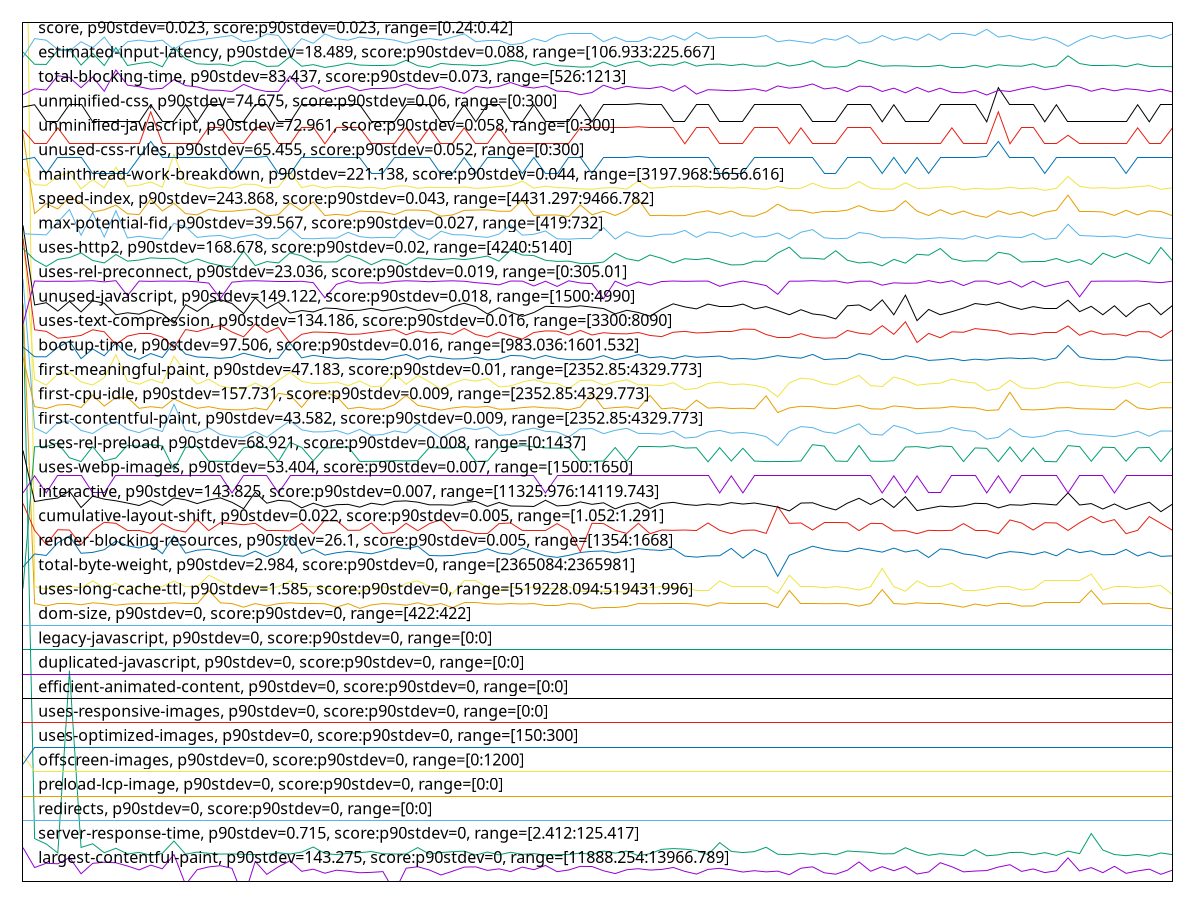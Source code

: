 reset

$largestContentfulPaintP90Stdev143275ScoreP90Stdev0Range1188825413966789 <<EOF
0 1.3889492453477033
1 0.5708121291990977
2 0.7478724345306631
3 0.7251172246489901
4 0.9823833222623488
5 0.3167650564193476
6 0.7430145247987703
7 0.7903589822186277
8 0.7679562421145967
9 0.635023360723947
10 0.4762227820931795
11 0.6704485647311191
12 0.5202068284974324
13 1.1056222890906557
14 -0.1284814377296204
15 0.4826399225363076
16 0.5973748092211135
17 0.6481961719051164
18 0.5388259947172269
19 -0.680600452464228
20 0.8218970618984169
21 0.2940138292470298
22 0.6037939410189264
23 0.8493588385566166
24 0.4167808450171382
25 0.5060433183649842
26 0.3389437691223378
27 0.46424976210423985
28 0.41832414489097225
29 0.35806077401111125
30 0.37426542268637064
31 0.405255879830289
32 -0.4238476265185813
33 0.5452481135470482
34 0.6052526083190326
35 0.4720160453403057
36 0.2663091073183743
37 0.42126139303795007
38 0.5906719093819817
39 0.5982330830864413
40 0.45459169192605664
41 0.5183897173556566
42 0.406649828103431
43 0.590237794062638
44 0.483242307325769
45 0.6564154883299587
46 0.40274179455194137
47 0.47268812754341916
48 0.6203152150876488
49 0.6137009305315964
50 0.43943250445565774
51 0.3253378382991574
52 0.4811717963014921
53 0.5240899701154564
54 0.46846745130782885
55 0.4934977839067347
56 0.5742750949805089
57 0.4152873290102015
58 0.30339808815727487
59 0.4955369310948683
60 0.5410413767941797
61 0.4787916296251087
62 0.38710966034601135
63 0.4424404456936273
64 0.39492572744897636
65 0.4244505475514231
66 0.27873018210939016
67 0.544256418918442
68 0.6015287750750762
69 0.3570650966731641
70 0.2991166756040595
71 0.4613871897576125
72 0.802854732809994
73 0.41991722863170544
74 0.607552622969715
75 0.4411998317305308
76 0.6122323064581146
77 0.30813452525393714
78 0.38977309722505993
79 0.7689877638367211
80 0.6043007407839465
81 0.39450256458034616
82 0.42803199893604926
83 0.44811978922933626
84 0.5917462452296487
85 0.6887252179466579
86 0.4140248101456656
87 0.5148550628059105
88 0.3642309864744391
89 0.43807639192135994
90 0.9663091073183754
91 0.43239206999897206
92 0.5690677025029895
93 0.3623272514042668
94 0.6223135395049226
95 0.33411473403325154
96 0.4343794419655289
97 0.5060831454585077
98 0.2943872082487662
99 0.46620825942799904
EOF

$serverResponseTimeP90Stdev0715ScoreP90Stdev0Range2412125417 <<EOF
0 23.615742003146295
1 1.757535395909806
2 1.5367435762978499
3 1.1682066072364972
4 8.64062401678028
5 1.3952385946512846
6 1.5455532249606712
7 1.1773833245936025
8 1.3603670686942841
9 1.1267278447823807
10 1.1948190875721028
11 1.069648662821185
12 1.153156790770844
13 1.6595280545359201
14 1.1184687991609858
15 1.2043628736234924
16 1.1542579968536968
17 1.1234242265338228
18 1.1302149973780806
19 1.111678028316728
20 1.1065390665967487
21 1.1168169900367069
22 1.1742632406921865
23 1.125626638699528
24 1.205097011012061
25 1.4130414263240691
26 1.145998951232302
27 1.1014001048767699
28 1.151321447299423
29 1.1812375458835866
30 1.2274882013633979
31 1.1355374934452018
32 1.1248925013109596
33 1.1296643943366544
34 1.3893654955427372
35 1.1210382800209753
36 1.1861929732564236
37 1.221064499213424
38 1.243088620870477
39 1.0837808075511273
40 1.2078500262191922
41 1.0913057157839539
42 1.1977556371263764
43 1.1125957000524385
44 1.1419611955951756
45 1.0834137388568432
46 1.1006659674882013
47 1.1048872574724697
48 1.166187729417934
49 1.1047037231253278
50 1.2458416360776088
51 1.1619664394336655
52 1.2465757734661773
53 1.056067121132669
54 1.137556371263765
55 1.3181541688515994
56 1.3482538017829049
57 1.3256790770844258
58 1.2711693759832197
59 1.0990141583639224
60 1.592905086523335
61 1.2346460409019402
62 1.1849082328264289
63 1.2249187205034087
64 1.404048243314106
65 1.1171840587309911
66 1.0984635553224962
67 1.1531567907708444
68 1.1058049292081804
69 1.1584792868379652
70 1.0936916622968011
71 1.249512323020451
72 1.2197797587834294
73 1.1950026219192447
74 1.1318668065023596
75 1.1382905086523336
76 1.3838594651284741
77 1.1929837441006816
78 1.0722181436811746
79 1.1412270582066073
80 1.0958940744625065
81 1.0606554798112218
82 1.3056738332459359
83 1.0531305715783952
84 1.0927739905610907
85 1.1872941793392764
86 1.1939014158363923
87 1.0960776088096487
88 1.1823387519664392
89 1.0698321971683271
90 1.2441898269533298
91 1.1414105925537492
92 1.9651127425275299
93 1.288421604614578
94 1.1047037231253278
95 1.057535395909806
96 1.1092920818038805
97 1.0400996329313057
98 1.170041950707918
99 1.099931830099633
EOF

$redirectsP90Stdev0ScoreP90Stdev0Range00 <<EOF
0 2.5
1 2.5
2 2.5
3 2.5
4 2.5
5 2.5
6 2.5
7 2.5
8 2.5
9 2.5
10 2.5
11 2.5
12 2.5
13 2.5
14 2.5
15 2.5
16 2.5
17 2.5
18 2.5
19 2.5
20 2.5
21 2.5
22 2.5
23 2.5
24 2.5
25 2.5
26 2.5
27 2.5
28 2.5
29 2.5
30 2.5
31 2.5
32 2.5
33 2.5
34 2.5
35 2.5
36 2.5
37 2.5
38 2.5
39 2.5
40 2.5
41 2.5
42 2.5
43 2.5
44 2.5
45 2.5
46 2.5
47 2.5
48 2.5
49 2.5
50 2.5
51 2.5
52 2.5
53 2.5
54 2.5
55 2.5
56 2.5
57 2.5
58 2.5
59 2.5
60 2.5
61 2.5
62 2.5
63 2.5
64 2.5
65 2.5
66 2.5
67 2.5
68 2.5
69 2.5
70 2.5
71 2.5
72 2.5
73 2.5
74 2.5
75 2.5
76 2.5
77 2.5
78 2.5
79 2.5
80 2.5
81 2.5
82 2.5
83 2.5
84 2.5
85 2.5
86 2.5
87 2.5
88 2.5
89 2.5
90 2.5
91 2.5
92 2.5
93 2.5
94 2.5
95 2.5
96 2.5
97 2.5
98 2.5
99 2.5
EOF

$preloadLcpImageP90Stdev0ScoreP90Stdev0Range00 <<EOF
0 3.5
1 3.5
2 3.5
3 3.5
4 3.5
5 3.5
6 3.5
7 3.5
8 3.5
9 3.5
10 3.5
11 3.5
12 3.5
13 3.5
14 3.5
15 3.5
16 3.5
17 3.5
18 3.5
19 3.5
20 3.5
21 3.5
22 3.5
23 3.5
24 3.5
25 3.5
26 3.5
27 3.5
28 3.5
29 3.5
30 3.5
31 3.5
32 3.5
33 3.5
34 3.5
35 3.5
36 3.5
37 3.5
38 3.5
39 3.5
40 3.5
41 3.5
42 3.5
43 3.5
44 3.5
45 3.5
46 3.5
47 3.5
48 3.5
49 3.5
50 3.5
51 3.5
52 3.5
53 3.5
54 3.5
55 3.5
56 3.5
57 3.5
58 3.5
59 3.5
60 3.5
61 3.5
62 3.5
63 3.5
64 3.5
65 3.5
66 3.5
67 3.5
68 3.5
69 3.5
70 3.5
71 3.5
72 3.5
73 3.5
74 3.5
75 3.5
76 3.5
77 3.5
78 3.5
79 3.5
80 3.5
81 3.5
82 3.5
83 3.5
84 3.5
85 3.5
86 3.5
87 3.5
88 3.5
89 3.5
90 3.5
91 3.5
92 3.5
93 3.5
94 3.5
95 3.5
96 3.5
97 3.5
98 3.5
99 3.5
EOF

$offscreenImagesP90Stdev0ScoreP90Stdev0Range01200 <<EOF
0 5.1930000000000005
1 4.493
2 4.493
3 4.493
4 4.493
5 4.493
6 4.493
7 4.493
8 4.493
9 4.493
10 4.493
11 4.493
12 4.493
13 4.493
14 4.493
15 4.493
16 4.493
17 4.493
18 4.493
19 4.493
20 4.493
21 4.493
22 4.493
23 4.493
24 4.493
25 4.493
26 4.493
27 4.493
28 4.493
29 4.493
30 4.493
31 4.493
32 4.493
33 4.493
34 4.493
35 4.493
36 4.493
37 4.493
38 4.493
39 4.493
40 4.493
41 4.493
42 4.493
43 4.493
44 4.493
45 4.493
46 4.493
47 4.493
48 4.493
49 4.493
50 4.493
51 4.493
52 4.493
53 4.493
54 4.493
55 4.493
56 4.493
57 4.493
58 4.493
59 4.493
60 4.493
61 4.493
62 4.493
63 4.493
64 4.493
65 4.493
66 4.493
67 4.493
68 4.493
69 4.493
70 4.493
71 4.493
72 4.493
73 4.493
74 4.493
75 4.493
76 4.493
77 4.493
78 4.493
79 4.493
80 4.493
81 4.493
82 4.493
83 4.493
84 4.493
85 4.493
86 4.493
87 4.493
88 4.493
89 4.493
90 4.493
91 4.493
92 4.493
93 4.493
94 4.493
95 4.493
96 4.493
97 4.493
98 4.493
99 4.493
EOF

$usesOptimizedImagesP90Stdev0ScoreP90Stdev0Range150300 <<EOF
0 4.807
1 5.507000000000001
2 5.507000000000001
3 5.507000000000001
4 5.507000000000001
5 5.507000000000001
6 5.507000000000001
7 5.507000000000001
8 5.507000000000001
9 5.507000000000001
10 5.507000000000001
11 5.507000000000001
12 5.507000000000001
13 5.507000000000001
14 5.507000000000001
15 5.507000000000001
16 5.507000000000001
17 5.507000000000001
18 5.507000000000001
19 5.507000000000001
20 5.507000000000001
21 5.507000000000001
22 5.507000000000001
23 5.507000000000001
24 5.507000000000001
25 5.507000000000001
26 5.507000000000001
27 5.507000000000001
28 5.507000000000001
29 5.507000000000001
30 5.507000000000001
31 5.507000000000001
32 5.507000000000001
33 5.507000000000001
34 5.507000000000001
35 5.507000000000001
36 5.507000000000001
37 5.507000000000001
38 5.507000000000001
39 5.507000000000001
40 5.507000000000001
41 5.507000000000001
42 5.507000000000001
43 5.507000000000001
44 5.507000000000001
45 5.507000000000001
46 5.507000000000001
47 5.507000000000001
48 5.507000000000001
49 5.507000000000001
50 5.507000000000001
51 5.507000000000001
52 5.507000000000001
53 5.507000000000001
54 5.507000000000001
55 5.507000000000001
56 5.507000000000001
57 5.507000000000001
58 5.507000000000001
59 5.507000000000001
60 5.507000000000001
61 5.507000000000001
62 5.507000000000001
63 5.507000000000001
64 5.507000000000001
65 5.507000000000001
66 5.507000000000001
67 5.507000000000001
68 5.507000000000001
69 5.507000000000001
70 5.507000000000001
71 5.507000000000001
72 5.507000000000001
73 5.507000000000001
74 5.507000000000001
75 5.507000000000001
76 5.507000000000001
77 5.507000000000001
78 5.507000000000001
79 5.507000000000001
80 5.507000000000001
81 5.507000000000001
82 5.507000000000001
83 5.507000000000001
84 5.507000000000001
85 5.507000000000001
86 5.507000000000001
87 5.507000000000001
88 5.507000000000001
89 5.507000000000001
90 5.507000000000001
91 5.507000000000001
92 5.507000000000001
93 5.507000000000001
94 5.507000000000001
95 5.507000000000001
96 5.507000000000001
97 5.507000000000001
98 5.507000000000001
99 5.507000000000001
EOF

$usesResponsiveImagesP90Stdev0ScoreP90Stdev0Range00 <<EOF
0 6.5
1 6.5
2 6.5
3 6.5
4 6.5
5 6.5
6 6.5
7 6.5
8 6.5
9 6.5
10 6.5
11 6.5
12 6.5
13 6.5
14 6.5
15 6.5
16 6.5
17 6.5
18 6.5
19 6.5
20 6.5
21 6.5
22 6.5
23 6.5
24 6.5
25 6.5
26 6.5
27 6.5
28 6.5
29 6.5
30 6.5
31 6.5
32 6.5
33 6.5
34 6.5
35 6.5
36 6.5
37 6.5
38 6.5
39 6.5
40 6.5
41 6.5
42 6.5
43 6.5
44 6.5
45 6.5
46 6.5
47 6.5
48 6.5
49 6.5
50 6.5
51 6.5
52 6.5
53 6.5
54 6.5
55 6.5
56 6.5
57 6.5
58 6.5
59 6.5
60 6.5
61 6.5
62 6.5
63 6.5
64 6.5
65 6.5
66 6.5
67 6.5
68 6.5
69 6.5
70 6.5
71 6.5
72 6.5
73 6.5
74 6.5
75 6.5
76 6.5
77 6.5
78 6.5
79 6.5
80 6.5
81 6.5
82 6.5
83 6.5
84 6.5
85 6.5
86 6.5
87 6.5
88 6.5
89 6.5
90 6.5
91 6.5
92 6.5
93 6.5
94 6.5
95 6.5
96 6.5
97 6.5
98 6.5
99 6.5
EOF

$efficientAnimatedContentP90Stdev0ScoreP90Stdev0Range00 <<EOF
0 7.5
1 7.5
2 7.5
3 7.5
4 7.5
5 7.5
6 7.5
7 7.5
8 7.5
9 7.5
10 7.5
11 7.5
12 7.5
13 7.5
14 7.5
15 7.5
16 7.5
17 7.5
18 7.5
19 7.5
20 7.5
21 7.5
22 7.5
23 7.5
24 7.5
25 7.5
26 7.5
27 7.5
28 7.5
29 7.5
30 7.5
31 7.5
32 7.5
33 7.5
34 7.5
35 7.5
36 7.5
37 7.5
38 7.5
39 7.5
40 7.5
41 7.5
42 7.5
43 7.5
44 7.5
45 7.5
46 7.5
47 7.5
48 7.5
49 7.5
50 7.5
51 7.5
52 7.5
53 7.5
54 7.5
55 7.5
56 7.5
57 7.5
58 7.5
59 7.5
60 7.5
61 7.5
62 7.5
63 7.5
64 7.5
65 7.5
66 7.5
67 7.5
68 7.5
69 7.5
70 7.5
71 7.5
72 7.5
73 7.5
74 7.5
75 7.5
76 7.5
77 7.5
78 7.5
79 7.5
80 7.5
81 7.5
82 7.5
83 7.5
84 7.5
85 7.5
86 7.5
87 7.5
88 7.5
89 7.5
90 7.5
91 7.5
92 7.5
93 7.5
94 7.5
95 7.5
96 7.5
97 7.5
98 7.5
99 7.5
EOF

$duplicatedJavascriptP90Stdev0ScoreP90Stdev0Range00 <<EOF
0 8.5
1 8.5
2 8.5
3 8.5
4 8.5
5 8.5
6 8.5
7 8.5
8 8.5
9 8.5
10 8.5
11 8.5
12 8.5
13 8.5
14 8.5
15 8.5
16 8.5
17 8.5
18 8.5
19 8.5
20 8.5
21 8.5
22 8.5
23 8.5
24 8.5
25 8.5
26 8.5
27 8.5
28 8.5
29 8.5
30 8.5
31 8.5
32 8.5
33 8.5
34 8.5
35 8.5
36 8.5
37 8.5
38 8.5
39 8.5
40 8.5
41 8.5
42 8.5
43 8.5
44 8.5
45 8.5
46 8.5
47 8.5
48 8.5
49 8.5
50 8.5
51 8.5
52 8.5
53 8.5
54 8.5
55 8.5
56 8.5
57 8.5
58 8.5
59 8.5
60 8.5
61 8.5
62 8.5
63 8.5
64 8.5
65 8.5
66 8.5
67 8.5
68 8.5
69 8.5
70 8.5
71 8.5
72 8.5
73 8.5
74 8.5
75 8.5
76 8.5
77 8.5
78 8.5
79 8.5
80 8.5
81 8.5
82 8.5
83 8.5
84 8.5
85 8.5
86 8.5
87 8.5
88 8.5
89 8.5
90 8.5
91 8.5
92 8.5
93 8.5
94 8.5
95 8.5
96 8.5
97 8.5
98 8.5
99 8.5
EOF

$legacyJavascriptP90Stdev0ScoreP90Stdev0Range00 <<EOF
0 9.5
1 9.5
2 9.5
3 9.5
4 9.5
5 9.5
6 9.5
7 9.5
8 9.5
9 9.5
10 9.5
11 9.5
12 9.5
13 9.5
14 9.5
15 9.5
16 9.5
17 9.5
18 9.5
19 9.5
20 9.5
21 9.5
22 9.5
23 9.5
24 9.5
25 9.5
26 9.5
27 9.5
28 9.5
29 9.5
30 9.5
31 9.5
32 9.5
33 9.5
34 9.5
35 9.5
36 9.5
37 9.5
38 9.5
39 9.5
40 9.5
41 9.5
42 9.5
43 9.5
44 9.5
45 9.5
46 9.5
47 9.5
48 9.5
49 9.5
50 9.5
51 9.5
52 9.5
53 9.5
54 9.5
55 9.5
56 9.5
57 9.5
58 9.5
59 9.5
60 9.5
61 9.5
62 9.5
63 9.5
64 9.5
65 9.5
66 9.5
67 9.5
68 9.5
69 9.5
70 9.5
71 9.5
72 9.5
73 9.5
74 9.5
75 9.5
76 9.5
77 9.5
78 9.5
79 9.5
80 9.5
81 9.5
82 9.5
83 9.5
84 9.5
85 9.5
86 9.5
87 9.5
88 9.5
89 9.5
90 9.5
91 9.5
92 9.5
93 9.5
94 9.5
95 9.5
96 9.5
97 9.5
98 9.5
99 9.5
EOF

$domSizeP90Stdev0ScoreP90Stdev0Range422422 <<EOF
0 10.5
1 10.5
2 10.5
3 10.5
4 10.5
5 10.5
6 10.5
7 10.5
8 10.5
9 10.5
10 10.5
11 10.5
12 10.5
13 10.5
14 10.5
15 10.5
16 10.5
17 10.5
18 10.5
19 10.5
20 10.5
21 10.5
22 10.5
23 10.5
24 10.5
25 10.5
26 10.5
27 10.5
28 10.5
29 10.5
30 10.5
31 10.5
32 10.5
33 10.5
34 10.5
35 10.5
36 10.5
37 10.5
38 10.5
39 10.5
40 10.5
41 10.5
42 10.5
43 10.5
44 10.5
45 10.5
46 10.5
47 10.5
48 10.5
49 10.5
50 10.5
51 10.5
52 10.5
53 10.5
54 10.5
55 10.5
56 10.5
57 10.5
58 10.5
59 10.5
60 10.5
61 10.5
62 10.5
63 10.5
64 10.5
65 10.5
66 10.5
67 10.5
68 10.5
69 10.5
70 10.5
71 10.5
72 10.5
73 10.5
74 10.5
75 10.5
76 10.5
77 10.5
78 10.5
79 10.5
80 10.5
81 10.5
82 10.5
83 10.5
84 10.5
85 10.5
86 10.5
87 10.5
88 10.5
89 10.5
90 10.5
91 10.5
92 10.5
93 10.5
94 10.5
95 10.5
96 10.5
97 10.5
98 10.5
99 10.5
EOF

$usesLongCacheTtlP90Stdev1585ScoreP90Stdev0Range519228094519431996 <<EOF
0 23.689906600753602
1 11.386301397145871
2 11.28807022462206
3 11.386301397145871
4 11.386301397145871
5 11.337185810883966
6 11.416912892073015
7 11.380179098159715
8 11.318681719549204
9 11.367934500187403
10 11.386301397145871
11 11.380179098159715
12 11.386301397145871
13 11.416912892073015
14 11.386301397145871
15 11.386301397145871
16 11.920450547029759
17 11.416912892073015
18 11.386301397145871
19 11.238954638360156
20 11.386301397145871
21 11.28807022462206
22 11.386301397145871
23 11.416912892073015
24 11.386301397145871
25 11.386301397145871
26 11.380179098159715
27 11.238954638360156
28 11.386301397145871
29 11.189839052101888
30 11.33106351189781
31 11.386301397145871
32 11.367934500187403
33 11.318681719549204
34 11.416912892073015
35 11.300314822590735
36 11.386301397145871
37 11.220587741401687
38 11.416912892073015
39 11.416912892073015
40 11.380179098159715
41 11.361812201201246
42 11.386301397145871
43 11.367934500187403
44 11.386301397145871
45 11.28807022462206
46 11.28807022462206
47 11.386301397145871
48 11.361812201201246
49 11.189839052101888
50 11.232832339374
51 11.232832339374
52 11.269703327663592
53 11.386301397145871
54 11.380179098159715
55 11.386301397145871
56 11.380179098159715
57 11.380179098159715
58 11.367934500187403
59 11.281947925632267
60 11.416912892073015
61 11.386301397145871
62 11.386301397145871
63 11.386301397145871
64 11.386301397145871
65 11.220587741401687
66 11.920450547029759
67 11.386301397145871
68 11.386301397145871
69 11.380179098159715
70 11.386301397145871
71 11.380179098159715
72 11.281947925632267
73 11.386301397145871
74 11.957184340943058
75 11.386301397145871
76 11.361812201201246
77 11.416912892073015
78 11.386301397145871
79 11.386301397145871
80 11.318681719549204
81 11.238954638360156
82 11.367934500187403
83 11.28807022462206
84 11.386301397145871
85 11.386301397145871
86 11.281947925632267
87 11.28807022462206
88 11.416912892073015
89 11.416912892073015
90 11.416912892073015
91 11.416912892073015
92 11.926572846015915
93 11.367934500187403
94 11.386301397145871
95 11.386301397145871
96 11.380179098159715
97 11.386301397145871
98 11.220450547029031
99 11.17147215514342
EOF

$totalByteWeightP90Stdev2984ScoreP90Stdev0Range23650842365981 <<EOF
0 53.6137999999919
1 12.080466666651773
2 11.98713333332853
3 12.080466666651773
4 12.080466666651773
5 12.033799999990151
6 12.313799999988987
7 12.033799999990151
8 12.220466666651191
9 11.940466666652355
10 12.080466666651773
11 12.033799999990151
12 12.080466666651773
13 12.313799999988987
14 12.080466666651773
15 12.080466666651773
16 12.547133333326201
17 12.313799999988987
18 12.080466666651773
19 11.940466666652355
20 12.080466666651773
21 11.98713333332853
22 12.080466666651773
23 12.313799999988987
24 12.080466666651773
25 12.080466666651773
26 12.033799999990151
27 11.940466666652355
28 12.080466666651773
29 11.893799999990733
30 11.98713333332853
31 12.080466666651773
32 11.940466666652355
33 12.220466666651191
34 12.313799999988987
35 12.080466666651773
36 12.080466666651773
37 11.800466666652937
38 12.313799999988987
39 12.313799999988987
40 12.033799999990151
41 11.893799999990733
42 12.080466666651773
43 11.940466666652355
44 12.080466666651773
45 11.98713333332853
46 11.98713333332853
47 12.080466666651773
48 11.893799999990733
49 11.893799999990733
50 11.893799999990733
51 11.893799999990733
52 11.847133333329111
53 12.080466666651773
54 12.033799999990151
55 12.080466666651773
56 12.033799999990151
57 12.033799999990151
58 11.940466666652355
59 11.940466666652355
60 12.313799999988987
61 12.080466666651773
62 12.080466666651773
63 12.080466666651773
64 12.080466666651773
65 11.800466666652937
66 12.547133333326201
67 12.080466666651773
68 12.080466666651773
69 12.033799999990151
70 12.080466666651773
71 12.033799999990151
72 11.940466666652355
73 12.080466666651773
74 12.827133333325037
75 12.080466666651773
76 11.893799999990733
77 12.313799999988987
78 12.080466666651773
79 12.080466666651773
80 12.220466666651191
81 11.940466666652355
82 11.940466666652355
83 11.98713333332853
84 12.080466666651773
85 12.080466666651773
86 11.940466666652355
87 11.98713333332853
88 12.313799999988987
89 12.313799999988987
90 12.313799999988987
91 12.313799999988987
92 12.593799999987823
93 11.940466666652355
94 12.080466666651773
95 12.080466666651773
96 12.033799999990151
97 12.080466666651773
98 12.127133333327947
99 11.753799999991315
EOF

$renderBlockingResourcesP90Stdev261ScoreP90Stdev0005Range13541668 <<EOF
0 12.883263157894739
1 13.420105263157895
2 13.356947368421054
3 13.878
4 14.151684210526316
5 13.44642105263158
6 13.483263157894736
7 13.593789473684211
8 13.94642105263158
9 13.756947368421052
10 13.66221052631579
11 13.814842105263159
12 13.430631578947368
13 14.156947368421053
14 13.451684210526317
15 13.572736842105263
16 13.609578947368421
17 13.514842105263158
18 13.367473684210527
19 13.325368421052632
20 13.535894736842106
21 13.309578947368422
22 13.493789473684211
23 14.14642105263158
24 13.441157894736843
25 13.620105263157894
26 13.372736842105263
27 13.467473684210526
28 13.525368421052631
29 13.483263157894736
30 13.425368421052632
31 13.541157894736843
32 13.69378947368421
33 13.63063157894737
34 13.735894736842106
35 13.356947368421054
36 13.341157894736842
37 13.356947368421054
38 13.441157894736843
39 13.483263157894736
40 13.63063157894737
41 13.456947368421053
42 13.404315789473685
43 13.66221052631579
44 13.499052631578948
45 13.341157894736842
46 13.278
47 13.36221052631579
48 13.478
49 13.525368421052631
50 13.541157894736843
51 13.46221052631579
52 13.535894736842106
53 13.635894736842106
54 13.588526315789474
55 13.56221052631579
56 13.63063157894737
57 13.330631578947369
58 13.288526315789474
59 13.335894736842105
60 13.34642105263158
61 13.64642105263158
62 13.246421052631579
63 13.604315789473684
64 13.393789473684212
65 12.504315789473685
66 13.367473684210527
67 13.54642105263158
68 13.735894736842106
69 13.620105263157894
70 13.54642105263158
71 13.514842105263158
72 13.656947368421053
73 13.578000000000001
74 13.493789473684211
75 13.656947368421053
76 13.499052631578948
77 13.583263157894738
78 13.272736842105264
79 13.625368421052633
80 13.578000000000001
81 13.420105263157895
82 13.36221052631579
83 13.241157894736842
84 13.425368421052632
85 13.514842105263158
86 13.478
87 13.388526315789473
88 13.509578947368421
89 13.341157894736842
90 13.625368421052633
91 13.472736842105263
92 13.54642105263158
93 13.383263157894737
94 13.399052631578948
95 13.604315789473684
96 13.335894736842105
97 13.499052631578948
98 13.320105263157895
99 13.341157894736842
EOF

$cumulativeLayoutShiftP90Stdev0022ScoreP90Stdev0005Range10521291 <<EOF
0 15.487807433928426
1 14.387655487317282
2 13.810248281882945
3 14.412177569711277
4 14.398867886832958
5 13.795770752756109
6 14.387655487317282
7 14.714419405416798
8 14.673725834256912
9 14.387655487317282
10 14.387655487317282
11 14.260931173366735
12 14.662513434741234
13 14.410745770492548
14 14.316489058303517
15 14.837029817386773
16 14.374039530486364
17 14.699093103920552
18 14.662513434741234
19 14.616714275391113
20 14.673725834256908
21 14.387655487317282
22 14.387655487317282
23 14.36450092442357
24 14.673725834256908
25 14.24971877385106
26 14.800450148207457
27 14.800450148207457
28 14.387655487317282
29 14.389994764914078
30 14.687880704404877
31 14.24971877385106
32 14.304490177526851
33 14.673725834256908
34 14.370234003102786
35 14.662513434741234
36 14.825817417871098
37 14.387655487317282
38 14.381446402618462
39 14.24971877385106
40 14.24971877385106
41 14.662513434741234
42 14.687880704404877
43 14.382232883879452
44 14.387655487317282
45 14.387655487317282
46 14.662513434741234
47 14.387655487317282
48 13.517189987320505
49 14.673725834256908
50 14.662513434741234
51 14.387655487317282
52 14.260931173366735
53 14.673725834256908
54 14.24971877385106
55 14.398867886832958
56 14.387655487317282
57 14.398867886832958
58 14.378782365398402
59 14.687880704404877
60 14.387655487317282
61 14.24971877385106
62 14.387655487317282
63 14.398867886832958
64 14.260931173366735
65 15.36703218691365
66 14.673725834256908
67 14.687880704404877
68 14.398867886832958
69 14.687880704404877
70 14.687880704404877
71 14.699093103920552
72 14.374039530486364
73 14.673403175278041
74 14.662513434741234
75 14.36450092442357
76 14.374039530486364
77 14.24971877385106
78 14.387655487317282
79 14.373716871507497
80 14.387655487317282
81 14.662513434741234
82 14.387655487317282
83 14.387655487317282
84 14.24971877385106
85 14.811662547723131
86 14.687880704404877
87 14.398867886832958
88 14.699093103920552
89 14.687880704404877
90 14.381446402618462
91 14.699093103920552
92 14.960931173366735
93 14.699093103920552
94 14.825817417871098
95 14.24971877385106
96 14.387655487317282
97 14.94971877385106
98 14.673725834256908
99 14.387655487317282
EOF

$interactiveP90Stdev143825ScoreP90Stdev0007Range1132597614119743 <<EOF
0 17.656830571457846
1 15.566267182156992
2 15.648047256694971
3 15.710579819034079
4 15.992353554001612
5 15.320243821800439
6 15.78789843687965
7 15.664100970146386
8 15.597310457729797
9 15.50443344539645
10 15.403320242440541
11 15.603413863167734
12 15.405442269566219
13 15.712387621188254
14 15.636496687414352
15 15.481169142941303
16 15.626952496125817
17 15.716351965907196
18 15.534278093902488
19 15.271254759160357
20 15.95047377531025
21 15.498723605614686
22 15.617498851833354
23 15.576765254671432
24 15.308068388596457
25 15.49796067993494
26 15.346265773363553
27 15.437845543089868
28 15.450848898579679
29 15.337078391029827
30 15.497540219131416
31 15.427765690116676
32 15.575884438595818
33 15.592266721097323
34 15.540754445383639
35 15.43057668126689
36 15.432026329708888
37 15.416076610827218
38 15.531554511981147
39 15.569820479373984
40 15.366198215314867
41 15.528577219169838
42 15.384286546663079
43 15.378070181606278
44 15.3651466150536
45 15.617888831469887
46 15.386809311484225
47 15.415297548059065
48 15.553561914550276
49 15.45125098103252
50 15.514824385573952
51 15.266852471792111
52 15.443057374393259
53 15.52112278083016
54 15.284503308743487
55 15.484281359741807
56 15.532375710480142
57 15.448883311561069
58 15.408669687247855
59 15.464872476658853
60 15.416662028534471
61 15.523022474737774
62 15.462711003317068
63 15.506354655421932
64 15.427074933082313
65 15.340171781227188
66 15.182864305656944
67 15.503830994095877
68 15.515132783263537
69 15.349511569395883
70 15.222534647993749
71 15.499871131901486
72 15.700044541565811
73 15.444866969557255
74 15.685887832507264
75 15.321901459381921
76 15.76653113881738
77 15.195255796544613
78 15.286419587991954
79 15.376993030955031
80 15.346701474750578
81 15.387282666077532
82 15.493914753269042
83 15.479561709634865
84 15.305776025537584
85 15.43551014779524
86 15.415841726540386
87 15.488549619625772
88 15.462997436636314
89 15.425710900859363
90 15.922534647993748
91 15.424304732905574
92 15.482902983440272
93 15.259361276751067
94 15.466635005314988
95 15.237895363148526
96 15.392876856725708
97 15.53977546202021
98 15.152205182438747
99 15.460561184539136
EOF

$usesWebpImagesP90Stdev53404ScoreP90Stdev0007Range15001650 <<EOF
0 15.919
1 16.619
2 15.919
3 16.619
4 16.619
5 16.619
6 15.919
7 15.919
8 16.619
9 16.619
10 16.619
11 16.619
12 16.619
13 16.619
14 16.619
15 16.619
16 16.619
17 16.619
18 15.919
19 16.619
20 16.619
21 16.619
22 15.919
23 16.619
24 16.619
25 16.619
26 16.619
27 16.619
28 16.619
29 16.619
30 16.619
31 16.619
32 16.619
33 16.619
34 16.619
35 16.619
36 16.619
37 16.619
38 16.619
39 16.619
40 16.619
41 16.619
42 16.619
43 16.619
44 16.619
45 15.919
46 16.619
47 16.619
48 16.619
49 16.619
50 16.619
51 16.619
52 16.619
53 16.619
54 16.619
55 16.619
56 16.619
57 16.619
58 16.619
59 16.619
60 15.919
61 16.619
62 15.919
63 16.619
64 16.619
65 16.619
66 16.619
67 16.619
68 16.619
69 16.619
70 16.619
71 16.619
72 16.619
73 16.619
74 15.919
75 16.619
76 15.919
77 16.619
78 15.919
79 15.919
80 16.619
81 16.619
82 16.619
83 15.919
84 16.619
85 15.919
86 16.619
87 16.619
88 16.619
89 16.619
90 15.919
91 16.619
92 16.619
93 16.619
94 15.919
95 16.619
96 16.619
97 16.619
98 16.619
99 16.619
EOF

$usesRelPreloadP90Stdev68921ScoreP90Stdev0008Range01437 <<EOF
0 12.004000000000001
1 17.812333333333335
2 17.820666666666668
3 17.962333333333333
4 17.358166666666666
5 17.204
6 17.8165
7 17.233166666666666
8 17.349833333333333
9 17.870666666666665
10 17.829
11 17.895666666666667
12 17.845666666666666
13 16.870666666666665
14 17.783166666666666
15 17.833166666666667
16 17.220666666666666
17 17.2165
18 17.204
19 17.7665
20 17.845666666666666
21 17.7665
22 17.212333333333333
23 17.991500000000002
24 17.783166666666666
25 17.233166666666666
26 17.758166666666668
27 17.774833333333333
28 17.808166666666665
29 17.208166666666667
30 17.212333333333333
31 17.2165
32 17.241500000000002
33 17.229
34 17.245666666666665
35 17.779
36 17.758166666666668
37 17.762333333333334
38 17.812333333333335
39 17.208166666666667
40 17.224833333333333
41 17.7915
42 17.804000000000002
43 17.858166666666666
44 17.808166666666665
45 17.762333333333334
46 17.754
47 17.770666666666667
48 17.212333333333333
49 17.2165
50 17.224833333333333
51 17.779
52 17.2165
53 17.820666666666668
54 17.820666666666668
55 17.808166666666665
56 17.854
57 17.758166666666668
58 17.770666666666667
59 17.1915
60 17.774833333333333
61 17.224833333333333
62 17.749833333333335
63 17.224833333333333
64 17.204
65 17.195666666666668
66 17.195666666666668
67 17.229
68 17.895666666666667
69 17.837333333333333
70 17.224833333333333
71 17.212333333333333
72 17.862333333333332
73 17.220666666666666
74 17.212333333333333
75 17.237333333333332
76 17.799833333333332
77 17.8165
78 17.749833333333335
79 17.8415
80 17.8165
81 17.204
82 17.762333333333334
83 17.745666666666665
84 17.199833333333334
85 17.799833333333332
86 17.204
87 17.7665
88 17.208166666666667
89 17.195666666666668
90 17.858166666666666
91 17.8165
92 17.2165
93 17.7915
94 17.779
95 17.2165
96 17.7665
97 17.783166666666666
98 17.199833333333334
99 17.770666666666667
EOF

$firstContentfulPaintP90Stdev43582ScoreP90Stdev0009Range2352854329773 <<EOF
0 24.679532315916546
1 18.58799067080531
2 18.352693205725124
3 18.800070339713745
4 18.8680993102259
5 18.47919605104328
6 18.35307085704432
7 18.660934281772718
8 18.844586635626833
9 18.52102222797034
10 18.386231746852907
11 18.586236920158647
12 18.43193790308674
13 19.548363148818765
14 18.490741145025005
15 18.39215518192792
16 18.589709932747024
17 18.31033935161235
18 18.21848730815658
19 18.19619036040697
20 18.43504188653216
21 18.196888756682185
22 18.54466423521297
23 18.87724571477841
24 18.50552817727194
25 18.4172198482497
26 18.42464354199
27 18.477256061389895
28 18.326066201069146
29 18.522108622176237
30 18.280282445249178
31 18.312486273495434
32 18.460116899465426
33 18.380360044835314
34 18.749941007070184
35 18.485326418347995
36 18.168099310225898
37 18.432584566304534
38 18.583645093981723
39 18.51556783928264
40 18.62241902052078
41 18.27485047421969
42 18.313934799103293
43 18.476273133298847
44 18.574591808932574
45 18.444146904638732
46 18.413339868942924
47 18.209589222279703
48 18.54114638730816
49 18.554959113640287
50 18.348001017416795
51 18.483308829108466
52 18.566781841696844
53 18.35837349543025
54 18.353955492326264
55 18.326583531643386
56 18.451068787722022
57 18.167711312295225
58 18.206640438006552
59 18.416469718917057
60 18.4794547163304
61 18.364917727194342
62 18.397095688911882
63 18.3393564235213
64 18.224152077944474
65 17.86138091050181
66 18.439671995171583
67 18.637418158303156
68 18.594043438523883
69 18.417607846180374
70 18.3573905673392
71 18.551880996723572
72 18.75151886532161
73 18.32772165890671
74 18.289904793929992
75 18.686102414209348
76 18.553432988446282
77 18.343629574064494
78 18.399863407484048
79 18.431032574581824
80 18.5997599413692
81 18.482377634074844
82 18.439620262114158
83 18.124229677530607
84 18.195879962062424
85 18.55532124504225
86 18.241053267804794
87 18.19357784100707
88 18.263820986376963
89 18.433670960510433
90 18.478963252284878
91 18.334762528022075
92 18.30589030867391
93 18.262848404897397
94 18.227644059320575
95 18.316159320572513
96 18.446216226935675
97 18.242957044317986
98 18.455942041731333
99 18.454921176064836
EOF

$firstCpuIdleP90Stdev157731ScoreP90Stdev0009Range2352854329773 <<EOF
0 21.47857318059531
1 19.452240786099846
2 19.373969815693318
3 19.522788428775478
4 19.545418054368465
5 19.41605059399182
6 19.93171694898726
7 19.47650525156457
8 19.828288374280817
9 19.822117283986028
10 19.385126307154863
11 19.451657406398247
12 19.400330317962016
13 19.771705705877967
14 19.548383711258598
15 19.387096719421326
16 19.45281269324094
17 19.359880937767098
18 19.329326641006375
19 19.321909630640917
20 19.401362848407324
21 19.32214194999111
22 19.99876259256922
23 19.92707515100758
24 19.424809893936178
25 20.012565230110884
26 20.032685806721773
27 19.878741253606687
28 19.365112425356653
29 19.430325327398197
30 19.349882601288368
31 19.360595104658437
32 19.530165858807198
33 19.911553923902506
34 19.506113062083763
35 19.418089841621303
36 19.312565230110884
37 19.400545428471453
38 19.450795243476417
39 19.428149556298724
40 19.463693269622382
41 19.34807567300908
42 19.36107695219958
43 19.415078294489156
44 19.44778369634427
45 19.404391604380226
46 19.39414373971055
47 19.326366720396493
48 19.436658180796083
49 19.999870841913854
50 19.372408973836826
51 19.417418696831852
52 19.44518573501827
53 19.37585934640823
54 19.91545803624182
55 19.365284513764205
56 19.40669414727326
57 19.31243616380522
58 19.719078776336698
59 19.395184874576234
60 19.416136638195596
61 19.37803626476375
62 19.38874016371344
63 19.369533376546645
64 19.89538334987294
65 19.210536307785855
66 19.40290303965491
67 19.468682686185318
68 19.454254220468197
69 19.395563469072847
70 19.37553237843388
71 19.44022901525277
72 19.506637931726793
73 19.36566310826082
74 19.353083445668823
75 19.48487735259194
76 19.440745280475422
77 19.370954826793017
78 19.38966083669384
79 19.4000291632488
80 19.456155797371636
81 19.417108937698263
82 19.40288583081415
83 19.297972133150537
84 19.321806377596385
85 20.044400438251813
86 19.33683313734376
87 19.321040584182782
88 19.34440674816009
89 19.400906814127314
90 19.415973154208423
91 19.36800523148759
92 19.358400977462157
93 19.344083221953895
94 19.332372605820034
95 19.73154256606761
96 19.40507995801043
97 19.337466422683548
98 19.408315220072392
99 19.40797563228149
EOF

$firstMeaningfulPaintP90Stdev47183ScoreP90Stdev001Range2352854329773 <<EOF
0 26.58483382453784
1 20.57185945957776
2 20.33959680619793
3 20.781203774493356
4 20.848355323246615
5 20.464468047389076
6 20.339969586658693
7 20.64386226090255
8 21.58602657610995
9 20.505754760063617
10 20.372702775062372
11 20.570128328396972
12 20.41781942397759
13 21.519845277870992
14 20.857155665630764
15 20.37854981105648
16 20.57355654688085
17 20.297789222194666
18 20.20712186492362
19 20.18511249799385
20 20.420883372970135
21 20.18580188651717
22 20.529091838223493
23 20.857383759611317
24 20.490460548009164
25 20.403291199171278
26 20.410619143845114
27 20.46255307926874
28 20.313313230423553
29 20.506827142211005
30 20.268119982783524
31 20.29990845358118
32 20.803095690045083
33 20.366906804884813
34 20.731720998263764
35 20.470519346649354
36 20.157383759611317
37 20.418457746684368
38 20.567569930988196
39 20.500370720806163
40 20.605843760486735
41 20.262758072046573
42 20.30133829644436
43 20.461582828754437
44 20.558633413093276
45 20.429870956681597
46 20.399461262930597
47 20.19833854447833
48 20.525619362698613
49 20.539253935715436
50 20.334965136637535
51 20.468527779804198
52 20.550924176989255
53 20.34520383285429
54 20.340842812121565
55 20.313823888588978
56 20.436703562934973
57 20.15700076598725
58 20.195427792935412
59 20.402550744831412
60 20.46472337647179
61 20.3516636586469
62 20.38342659653628
63 20.3264320386933
64 20.212713571835017
65 19.85462134210693
66 20.425453763550685
67 20.62064944289626
68 20.57783416011322
69 20.403674192795343
70 20.344233582339985
71 20.536215519631156
72 20.73327850566831
73 20.314947336552915
74 20.277618224660415
75 20.668705780650434
76 20.53774749412743
77 20.3306500751397
78 20.3861586177213
79 20.416925772188097
80 20.583476932841158
81 20.467608595106437
82 20.425402697734135
83 20.114079947183356
84 20.184806103094587
85 20.539611396431233
86 20.22939677409942
87 20.182533674258455
88 20.251870839959732
89 20.419530128831767
90 20.46423825121464
91 20.32189739418434
92 20.293397561972018
93 20.250910802608736
94 20.21616051445163
95 20.30353412655569
96 20.431913589343296
97 20.23127599614818
98 20.441513962853268
99 20.4405062640735
EOF

$bootupTimeP90Stdev97506ScoreP90Stdev0016Range9830361601532 <<EOF
0 21.901634091344526
1 21.499340161820406
2 21.49494020898118
3 21.88426639942228
4 22.136131460657598
5 21.42049176897116
6 21.81706524398332
7 21.53668044154275
8 22.0754451240181
9 21.574092936200316
10 21.393199681664775
11 21.629435367632972
12 21.46499164370035
13 22.079654223099936
14 21.608240284143665
15 21.487610393055576
16 21.468803560638438
17 21.432835364685424
18 21.47345626575096
19 21.64135599015519
20 21.52341868450916
21 21.422322933400146
22 21.436734971187715
23 22.055668548185047
24 21.452431403180405
25 21.556580814407617
26 21.48409765227772
27 21.429972558324614
28 21.454860919929846
29 21.39545381928581
30 21.401432184280726
31 21.37811191841186
32 21.49640514052437
33 21.591527684848128
34 21.397346882230703
35 21.52609579532224
36 21.462139153758862
37 21.40689472830973
38 21.415189129441586
39 21.48309695960385
40 21.368166890189087
41 21.402071802278456
42 21.55078814496043
43 21.533250232119435
44 21.411227624423386
45 21.549875141850766
46 21.440763532931484
47 21.37859679011982
48 21.377492933252768
49 21.406905044729047
50 21.543994782839373
51 21.37473329108514
52 21.45835818607873
53 21.586885296154925
54 21.457749517338954
55 21.502393821938604
56 21.415508938440453
57 21.5397650509189
58 21.476370654208363
59 21.501315756119848
60 21.526080320693264
61 21.406286059569954
62 21.426573298159255
63 21.39129630230056
64 21.45415940341621
65 21.54407215598426
66 21.47804191413792
67 21.441619795734898
68 21.59355486124416
69 21.381542127835175
70 21.412800878369417
71 21.431179579384846
72 21.624607283392038
73 21.539429767291058
74 21.381758772640858
75 21.39586647605854
76 21.54027571367515
77 21.470273650391288
78 21.34760110827819
79 21.375831989742533
80 21.429085346263246
81 21.338548450326442
82 21.398399157001165
83 21.36213694309758
84 21.421404772080823
85 21.448583378774707
86 21.418763768735356
87 21.445550351495143
88 21.355668548185047
89 21.449867772979825
90 21.96515228508688
91 21.487842512490236
92 21.405280208686428
93 21.3776528377522
94 21.38157307709313
95 21.494310907402767
96 21.47913545458565
97 21.402484459051184
98 21.347920917277055
99 21.3621214684686
EOF

$usesTextCompressionP90Stdev134186ScoreP90Stdev0016Range33008090 <<EOF
0 26.327506666666665
1 22.603506666666668
2 22.538173333333333
3 22.258173333333332
4 22.30484
5 22.370173333333334
6 22.603506666666668
7 22.519506666666665
8 21.99684
9 22.34217333333333
10 22.435506666666665
11 22.435506666666665
12 22.30484
13 21.85684
14 22.61284
15 22.52884
16 22.66884
17 22.780839999999998
18 22.510173333333334
19 22.314173333333333
20 22.83684
21 22.491506666666666
22 22.696839999999998
23 22.062173333333334
24 22.41684
25 22.510173333333334
26 22.50084
27 22.482173333333332
28 22.41684
29 22.42617333333333
30 22.491506666666666
31 22.547506666666667
32 22.61284
33 22.398173333333332
34 22.55684
35 22.472839999999998
36 22.510173333333334
37 22.41684
38 22.659506666666665
39 22.407506666666666
40 22.30484
41 22.510173333333334
42 22.36084
43 22.22084
44 22.491506666666666
45 22.55684
46 22.547506666666667
47 22.38884
48 22.575506666666666
49 22.38884
50 22.482173333333332
51 22.44484
52 22.435506666666665
53 22.491506666666666
54 22.370173333333334
55 22.323506666666667
56 22.50084
57 22.538173333333333
58 22.472839999999998
59 22.491506666666666
60 22.538173333333333
61 22.538173333333333
62 22.631506666666667
63 22.622173333333333
64 22.407506666666666
65 22.27684
66 22.27684
67 22.44484
68 22.30484
69 22.258173333333332
70 22.27684
71 22.575506666666666
72 22.463506666666667
73 22.41684
74 22.771506666666667
75 22.41684
76 22.930173333333332
77 22.08084
78 22.454173333333333
79 22.27684
80 22.519506666666665
81 22.50084
82 22.65017333333333
83 22.603506666666668
84 22.55684
85 22.41684
86 22.454173333333333
87 22.407506666666666
88 22.491506666666666
89 22.491506666666666
90 22.762173333333333
91 22.379506666666664
92 22.55684
93 22.41684
94 22.435506666666665
95 22.351506666666666
96 22.52884
97 22.519506666666665
98 22.27684
99 22.594173333333334
EOF

$unusedJavascriptP90Stdev149122ScoreP90Stdev0018Range15004990 <<EOF
0 26.87950819672131
1 23.62049180327869
2 23.712295081967213
3 23.368032786885244
4 23.76967213114754
5 23.33360655737705
6 23.792622950819673
7 23.689344262295084
8 23.218852459016393
9 23.299180327868854
10 23.241803278688526
11 23.41393442622951
12 23.253278688524592
13 22.87459016393443
14 23.631967213114756
15 23.35655737704918
16 23.689344262295084
17 23.838524590163935
18 23.677868852459017
19 23.264754098360655
20 23.90737704918033
21 23.4827868852459
22 23.735245901639345
23 23.287704918032787
24 23.390983606557377
25 23.33360655737705
26 23.494262295081967
27 23.471311475409838
28 23.390983606557377
29 23.402459016393443
30 23.4827868852459
31 23.37950819672131
32 23.448360655737705
33 23.54016393442623
34 23.390983606557377
35 23.45983606557377
36 23.33360655737705
37 23.56311475409836
38 23.689344262295084
39 23.551639344262295
40 23.253278688524592
41 23.505737704918033
42 23.322131147540983
43 23.15
44 23.31065573770492
45 23.56311475409836
46 23.551639344262295
47 23.528688524590166
48 23.58606557377049
49 23.528688524590166
50 23.471311475409838
51 23.253278688524592
52 23.402459016393443
53 23.31065573770492
54 23.161475409836065
55 23.448360655737705
56 23.66639344262295
57 23.54016393442623
58 23.45983606557377
59 23.654918032786885
60 23.54016393442623
61 23.54016393442623
62 23.654918032786885
63 23.45983606557377
64 23.551639344262295
65 23.390983606557377
66 23.218852459016393
67 23.425409836065576
68 23.253278688524592
69 23.195901639344264
70 23.04672131147541
71 23.58606557377049
72 23.62049180327869
73 23.390983606557377
74 23.82704918032787
75 23.218852459016393
76 24.022131147540982
77 22.977868852459018
78 23.43688524590164
79 23.218852459016393
80 23.345081967213115
81 23.494262295081967
82 23.677868852459017
83 23.62049180327869
84 23.735245901639345
85 23.56311475409836
86 23.43688524590164
87 23.551639344262295
88 23.4827868852459
89 23.4827868852459
90 23.815573770491802
91 23.345081967213115
92 23.56311475409836
93 23.218852459016393
94 23.58606557377049
95 23.138524590163936
96 23.528688524590166
97 23.689344262295084
98 23.218852459016393
99 23.597540983606557
EOF

$usesRelPreconnectP90Stdev23036ScoreP90Stdev0019Range030501 <<EOF
0 22.84865130028694
1 24.600705811248694
2 24.58730657460131
3 24.592557313529742
4 24.587434075988096
5 24.599210567712785
6 24.611485473949443
7 24.565584974731035
8 24.614255731353182
9 23.997815503651577
10 24.598781699411788
11 24.58730657460131
12 24.597784870387848
13 24.59261526870555
14 24.59842237732176
15 24.56643112028543
16 24.51505385704689
17 23.888506246892582
18 24.55277108521287
19 24.600659447108047
20 24.6109175132265
21 24.597240091735227
22 24.589195913332734
23 24.589323414719516
24 24.589868193381808
25 24.532370863610844
26 23.911485473949444
27 24.46565286507688
28 24.610824784945205
29 24.515731932337193
30 24.528812415686193
31 24.51514658517067
32 24.58730657460131
33 24.609399087620265
34 24.596138943394827
35 24.570853100093377
36 24.5969734979265
37 24.607903844084355
38 24.591583666576124
39 24.531652219183457
40 24.49650240524094
41 24.44220420092185
42 24.601331727147446
43 24.596834405504556
44 24.397851104717954
45 24.59134025483772
46 24.378076799074094
47 24.610465462855178
48 24.52138835738714
49 24.4938596492226
50 23.875657584198464
51 24.594690063999565
52 24.38863623191608
53 24.561580272170964
54 24.438831209762913
55 24.579204441011953
56 24.600218987771886
57 24.587457258058418
58 24.595895531656424
59 24.59813260144271
60 24.384776417157358
61 24.514306235231956
62 24.599314887029244
63 24.51457862450576
64 24.413690254326372
65 24.056164774765346
66 24.59282390733847
67 24.595362344038968
68 24.615275742447448
69 24.592406630072634
70 24.604982903223508
71 24.516340461966465
72 24.592951408725252
73 24.595576778109326
74 24.429454062312633
75 24.52562488094753
76 24.50920617978827
77 24.514480100593577
78 24.61634211768236
79 24.52304008022245
80 24.61142751877363
81 24.41447844476023
82 24.59609257925418
83 24.59802828212625
84 24.46441841966216
85 24.595385526109293
86 24.348050222347126
87 24.595118932300565
88 24.367343500179608
89 24.485548876922945
90 24.589833420266647
91 23.953642068943143
92 24.590749112044453
93 24.596335990992586
94 24.595837576480612
95 24.595362344038968
96 24.602166281679118
97 24.56532997195885
98 24.534781798801582
99 24.59149093829483
EOF

$usesHttp2P90Stdev168678ScoreP90Stdev002Range42405140 <<EOF
0 25.932454545454544
1 25.46881818181818
2 25.19609090909091
3 25.487
4 25.559727272727272
5 25.75063636363636
6 25.441545454545455
7 25.341545454545454
8 25.686999999999998
9 25.414272727272724
10 25.45972727272727
11 25.55063636363636
12 25.523363636363634
13 25.532454545454545
14 25.323363636363634
15 25.505181818181818
16 25.341545454545454
17 25.232454545454544
18 25.16881818181818
19 25.823363636363634
20 25.232454545454544
21 25.39609090909091
22 25.341545454545454
23 25.75063636363636
24 25.632454545454543
25 25.39609090909091
26 25.37790909090909
27 25.387
28 25.65972727272727
29 25.514272727272726
30 25.26881818181818
31 25.47790909090909
32 25.450636363636363
33 25.25972727272727
34 25.55063636363636
35 25.514272727272726
36 25.47790909090909
37 25.523363636363634
38 25.47790909090909
39 25.541545454545453
40 25.623363636363635
41 25.414272727272724
42 25.86881818181818
43 25.66881818181818
44 25.641545454545454
45 25.450636363636363
46 25.405181818181816
47 25.414272727272724
48 25.332454545454546
49 25.332454545454546
50 25.37790909090909
51 25.741545454545452
52 25.514272727272726
53 25.423363636363636
54 25.66881818181818
55 25.532454545454545
56 25.341545454545454
57 25.514272727272726
58 25.47790909090909
59 25.532454545454545
60 25.387
61 25.25972727272727
62 25.26881818181818
63 25.414272727272724
64 25.405181818181816
65 25.75063636363636
66 25.987
67 25.541545454545453
68 25.532454545454545
69 25.49609090909091
70 25.841545454545454
71 25.450636363636363
72 25.341545454545454
73 25.37790909090909
74 25.223363636363636
75 25.487
76 25.332454545454546
77 25.696090909090906
78 25.65972727272727
79 25.932454545454544
80 25.514272727272726
81 25.405181818181816
82 25.432454545454544
83 25.423363636363636
84 25.77790909090909
85 25.696090909090906
86 25.37790909090909
87 25.405181818181816
88 25.405181818181816
89 25.523363636363634
90 25.35972727272727
91 25.47790909090909
92 25.27790909090909
93 25.741545454545452
94 25.559727272727272
95 25.741545454545452
96 25.532454545454545
97 25.305181818181815
98 25.97790909090909
99 25.432454545454544
EOF

$maxPotentialFidP90Stdev39567ScoreP90Stdev0027Range419732 <<EOF
0 26.54058426966293
1 26.513056179775283
2 26.489460674157304
3 27.0203595505618
4 27.527662921348316
5 26.473730337078653
6 27.39788764044944
7 26.40294382022472
8 27.48047191011236
9 26.36361797752809
10 26.434404494382022
11 26.36361797752809
12 26.3203595505618
13 26.965303370786515
14 26.81979775280899
15 26.38721348314607
16 26.44226966292135
17 26.46979775280899
18 26.340022471910114
19 26.43047191011236
20 26.513056179775283
21 26.328224719101126
22 26.355752808988765
23 26.756876404494385
24 26.340022471910114
25 26.33215730337079
26 26.355752808988758
27 26.359685393258427
28 26.595640449438203
29 26.41867415730337
30 26.367550561797753
31 26.391146067415733
32 26.37541573033708
33 26.855191011235956
34 26.489460674157304
35 26.29676404494382
36 26.638898876404497
37 26.501258426966295
38 26.489460674157304
39 26.43047191011236
40 26.38721348314607
41 26.52485393258427
42 26.89844943820225
43 26.481595505617978
44 26.513056179775283
45 26.650696629213485
46 26.328224719101126
47 26.316426966292138
48 26.328224719101126
49 26.328224719101126
50 26.788337078651686
51 26.3203595505618
52 26.61923595505618
53 26.450134831460677
54 26.41867415730337
55 26.513056179775283
56 26.52092134831461
57 26.67429213483146
58 26.391146067415733
59 26.60743820224719
60 26.579910112359553
61 26.41867415730337
62 26.579910112359553
63 26.399011235955058
64 26.426539325842697
65 26.568112359550565
66 26.3203595505618
67 26.599573033707866
68 26.705752808988766
69 26.37148314606742
70 26.33215730337079
71 26.351820224719102
72 26.587775280898878
73 26.528786516853934
74 26.37148314606742
75 26.379348314606744
76 26.367550561797753
77 26.3203595505618
78 26.340022471910114
79 26.379348314606744
80 26.343955056179777
81 26.3203595505618
82 26.458000000000002
83 26.340022471910114
84 26.450134831460677
85 26.40294382022472
86 26.383280898876407
87 26.548449438202248
88 26.30856179775281
89 26.355752808988765
90 26.925977528089888
91 26.465865168539327
92 26.446202247191014
93 26.41867415730337
94 26.446202247191014
95 26.379348314606744
96 26.513056179775283
97 26.422606741573034
98 26.367550561797753
99 26.340022471910114
EOF

$speedIndexP90Stdev243868ScoreP90Stdev0043Range44312979466782 <<EOF
0 30.661195360506163
1 27.36256501962961
2 27.773997689579005
3 27.551807204860374
4 28.038488597991734
5 27.81352832392213
6 27.424987633138464
7 27.517780913935653
8 27.71309826633412
9 27.354073571068525
10 27.322913088979206
11 27.9536268271574
12 27.470932074020492
13 27.788775443389802
14 27.360076710961973
15 27.31235659568751
16 27.53399310822119
17 27.455488413540852
18 27.459411098978926
19 27.50757695980246
20 27.546515657345317
21 27.269670601256013
22 27.318604134780223
23 27.78997883283612
24 27.482460968967192
25 27.840846215911007
26 27.282820521662092
27 27.33204502081133
28 27.28341948828167
29 27.463265790913066
30 27.446358838011214
31 27.429262884787207
32 27.31990131354062
33 27.50655980037303
34 27.506201304793954
35 27.474068971113972
36 27.257203298358853
37 27.307583561946213
38 27.49326702531007
39 27.50914790011296
40 27.51404724099088
41 27.457986649621244
42 27.46127202271835
43 27.922122438436066
44 27.283905138739758
45 27.305038466808334
46 27.3055013542653
47 27.23977498362585
48 27.722398048049556
49 27.315433626049924
50 27.458630697127234
51 27.28598411464297
52 27.497650153584125
53 27.945354721976372
54 27.28089263131285
55 27.29089875312078
56 27.276050822540295
57 27.28180864996193
58 27.40177993601919
59 27.477115915968696
60 27.334335780970655
61 27.469068883483523
62 27.27617973563139
63 27.25350615185628
64 27.426949013358218
65 27.751732616384114
66 27.503788274774053
67 27.494477539361963
68 27.38165018426873
69 27.455150169384577
70 27.44568484363821
71 27.505711223449193
72 27.687249188929023
73 27.495431383341803
74 27.441521218125505
75 27.503495323959744
76 27.89055452007548
77 27.462053798729848
78 27.283605007846408
79 27.521462959040118
80 27.325746346842
81 27.467152071315848
82 27.294034265132165
83 27.209476582591837
84 27.47529781666608
85 27.327682838724815
86 27.431520303669004
87 27.253626827157397
88 27.41765982976025
89 27.50212680661466
90 28.120188768907042
91 27.455892251434236
92 27.45573256488318
93 27.430592765460478
94 27.287692215624016
95 27.497752771241228
96 27.307194303910958
97 27.47310653643237
98 27.45003881942538
99 27.274376099220806
EOF

$mainthreadWorkBreakdownP90Stdev221138ScoreP90Stdev0044Range31979685656616 <<EOF
0 29.20322111396439
1 28.54675045734157
2 28.52080662401565
3 28.89355385346605
4 29.049393977110693
5 28.377405849184992
6 28.75180463735805
7 28.423826617108507
8 29.263639440453275
9 28.47815571839385
10 28.5285928856458
11 28.659530376028805
12 28.444724818858543
13 29.786072942133895
14 28.594710286509535
15 28.493354845769034
16 28.39835192220235
17 28.443286287275477
18 28.40531719159791
19 28.568965118943
20 28.559967714249566
21 28.411858800277653
22 28.450586655542295
23 29.06033016813073
24 28.42892490707845
25 28.531139637067408
26 28.40281591788026
27 28.482327699341088
28 28.464203637532446
29 28.404864808121705
30 28.444325093776396
31 28.377326861593907
32 28.488419318107994
33 28.500025706870552
34 28.396293457707447
35 28.4409286273598
36 28.426047843912315
37 28.425684022280656
38 28.45418896840838
39 28.398473993934026
40 28.422996050620448
41 28.470122919736983
42 28.504159390803927
43 28.694454859104603
44 28.40614057739587
45 28.482576629931167
46 28.43042806487241
47 28.41018091235797
48 28.376053485883105
49 28.363006171974106
50 28.411784599813302
51 28.427223083525103
52 28.368710033475693
53 28.69571387343521
54 28.403579464594067
55 28.430392161421913
56 28.487502583338745
57 28.465005481260107
58 28.487586358056564
59 28.426234541854875
60 28.440849639768714
61 28.40640386936615
62 28.43660106479376
63 28.38962738373266
64 28.36033016813073
65 28.470807478859708
66 28.38776519143378
67 28.39855298152511
68 28.60782701375615
69 28.42331918167488
70 28.38168075335697
71 28.41530553152494
72 28.672601625571463
73 28.408191861200677
74 28.36643614827783
75 28.37268813579027
76 28.626752919292464
77 28.392418278617615
78 28.402964318808962
79 28.446969981296014
80 28.468801672758858
81 28.336775111044243
82 28.400984841905142
83 28.3636931246602
84 28.37541440446434
85 28.43929621714407
86 28.385036529196345
87 28.41415662110918
88 28.314840496356656
89 28.39771044722022
90 28.883417112610317
91 28.48072640544912
92 28.405542186554328
93 28.425435091690574
94 28.39444083966203
95 28.41807009721287
96 28.464052843040374
97 28.50677316199979
98 28.357625441526956
99 28.41506378162496
EOF

$unusedCssRulesP90Stdev65455ScoreP90Stdev0052Range0300 <<EOF
0 29.576125
1 29.663625
2 29.007375
3 29.663625
4 29.663625
5 29.663625
6 29.007375
7 29.007375
8 29.007375
9 29.007375
10 29.663625
11 30.319875
12 29.663625
13 29.663625
14 29.663625
15 29.663625
16 29.663625
17 29.663625
18 29.007375
19 29.663625
20 29.663625
21 29.707375
22 29.007375
23 29.007375
24 29.663625
25 29.663625
26 29.663625
27 29.663625
28 29.663625
29 29.663625
30 29.007375
31 29.007375
32 29.663625
33 29.663625
34 29.663625
35 29.663625
36 29.007375
37 29.007375
38 29.663625
39 29.007375
40 29.663625
41 29.663625
42 29.663625
43 29.007375
44 29.663625
45 29.007375
46 29.007375
47 29.663625
48 29.663625
49 29.007375
50 29.663625
51 29.663625
52 29.663625
53 29.707375
54 29.663625
55 29.663625
56 29.663625
57 29.663625
58 29.663625
59 29.663625
60 29.007375
61 29.007375
62 29.007375
63 29.663625
64 29.663625
65 29.663625
66 29.663625
67 29.663625
68 29.663625
69 29.007375
70 29.007375
71 29.663625
72 29.663625
73 29.663625
74 29.007375
75 29.663625
76 29.007375
77 29.663625
78 29.007375
79 29.663625
80 29.663625
81 29.663625
82 29.663625
83 29.707375
84 30.319875
85 29.663625
86 29.663625
87 29.663625
88 29.007375
89 29.663625
90 29.663625
91 29.663625
92 29.663625
93 29.663625
94 29.663625
95 29.007375
96 29.663625
97 29.663625
98 29.663625
99 29.663625
EOF

$unminifiedJavascriptP90Stdev72961ScoreP90Stdev0058Range0300 <<EOF
0 30.789625
1 30.220875
2 30.220875
3 30.877125
4 30.220875
5 30.220875
6 30.220875
7 30.220875
8 30.220875
9 30.220875
10 30.220875
11 31.533375
12 30.220875
13 30.220875
14 30.220875
15 30.220875
16 30.877125
17 30.877125
18 30.220875
19 30.220875
20 30.877125
21 30.920875
22 30.220875
23 30.220875
24 30.877125
25 30.877125
26 30.220875
27 30.877125
28 30.877125
29 30.877125
30 30.220875
31 30.220875
32 30.220875
33 30.877125
34 30.220875
35 30.877125
36 30.220875
37 30.220875
38 30.877125
39 30.220875
40 30.220875
41 30.877125
42 30.220875
43 30.220875
44 30.220875
45 30.220875
46 30.220875
47 30.220875
48 30.877125
49 30.877125
50 30.877125
51 30.877125
52 30.877125
53 30.920875
54 30.877125
55 30.877125
56 30.877125
57 30.220875
58 30.877125
59 30.877125
60 30.220875
61 30.220875
62 30.220875
63 30.877125
64 30.877125
65 30.877125
66 30.220875
67 30.877125
68 30.220875
69 30.220875
70 30.220875
71 30.877125
72 30.877125
73 30.877125
74 30.220875
75 30.220875
76 30.220875
77 30.220875
78 30.220875
79 30.220875
80 30.877125
81 30.220875
82 30.220875
83 30.220875
84 31.533375
85 30.220875
86 30.877125
87 30.877125
88 30.220875
89 30.220875
90 30.570875
91 30.220875
92 30.220875
93 30.220875
94 30.220875
95 30.220875
96 30.877125
97 30.220875
98 30.220875
99 30.877125
EOF

$unminifiedCssP90Stdev74675ScoreP90Stdev006Range0300 <<EOF
0 31.729133333333333
1 31.822466666666667
2 31.122466666666668
3 31.122466666666668
4 31.822466666666667
5 31.822466666666667
6 31.122466666666668
7 31.122466666666668
8 31.122466666666668
9 31.122466666666668
10 31.122466666666668
11 31.822466666666667
12 31.122466666666668
13 31.122466666666668
14 31.822466666666667
15 31.122466666666668
16 31.822466666666667
17 31.822466666666667
18 31.122466666666668
19 31.122466666666668
20 31.822466666666667
21 31.822466666666667
22 31.122466666666668
23 31.122466666666668
24 31.822466666666667
25 31.822466666666667
26 31.822466666666667
27 31.822466666666667
28 31.822466666666667
29 31.822466666666667
30 31.122466666666668
31 31.122466666666668
32 31.122466666666668
33 31.822466666666667
34 31.822466666666667
35 31.822466666666667
36 31.122466666666668
37 31.122466666666668
38 31.822466666666667
39 31.122466666666668
40 31.822466666666667
41 31.822466666666667
42 31.122466666666668
43 31.122466666666668
44 31.822466666666667
45 31.122466666666668
46 31.122466666666668
47 31.122466666666668
48 31.822466666666667
49 31.122466666666668
50 31.822466666666667
51 31.822466666666667
52 31.822466666666667
53 31.869133333333334
54 31.822466666666667
55 31.822466666666667
56 31.122466666666668
57 31.122466666666668
58 31.822466666666667
59 31.822466666666667
60 31.122466666666668
61 31.122466666666668
62 31.122466666666668
63 31.822466666666667
64 31.822466666666667
65 31.822466666666667
66 31.822466666666667
67 31.822466666666667
68 31.122466666666668
69 31.122466666666668
70 31.122466666666668
71 31.822466666666667
72 31.822466666666667
73 31.822466666666667
74 31.122466666666668
75 31.822466666666667
76 31.122466666666668
77 31.122466666666668
78 31.122466666666668
79 31.822466666666667
80 31.822466666666667
81 31.822466666666667
82 31.822466666666667
83 31.122466666666668
84 32.522466666666666
85 31.822466666666667
86 31.822466666666667
87 31.822466666666667
88 31.122466666666668
89 31.822466666666667
90 31.122466666666668
91 31.122466666666668
92 31.122466666666668
93 31.122466666666668
94 31.122466666666668
95 31.122466666666668
96 31.822466666666667
97 31.122466666666668
98 31.822466666666667
99 31.822466666666667
EOF

$totalBlockingTimeP90Stdev83437ScoreP90Stdev0073Range5261213 <<EOF
0 32.23838372316237
1 32.4742577350812
2 32.42419865283957
3 33.0087550454528
4 32.94154750254886
5 32.52142775969524
6 32.95779341265
7 32.375632623635454
8 33.24619452348146
9 32.62289265801834
10 32.55938266096178
11 32.45964821110916
12 32.49423478472308
13 32.85725420721017
14 32.60563445795776
15 32.55236381863245
16 32.42296837713667
17 32.41265436675355
18 32.364822919643885
19 32.65484473954756
20 32.463566728806114
21 32.36334031797764
22 32.36875263523861
23 32.99834771925484
24 32.48660826980748
25 32.603321718802654
26 32.36412118471626
27 32.485310806717884
28 32.58255260452438
29 32.39958567351623
30 32.48700243580939
31 32.4886948114274
32 32.52039829962588
33 32.67246201886366
34 32.49797189647597
35 32.464864938422224
36 32.56208508695968
37 32.41830557250052
38 32.28798145201541
39 32.5720810770458
40 32.50884804132771
41 32.57514034271966
42 32.732491709289775
43 32.57051486440945
44 32.507360960502346
45 32.59224475831737
46 32.382499174554965
47 32.3592866789808
48 32.23315803753108
49 32.3222126790064
50 32.622678404907454
51 32.46054852209078
52 32.576798378117815
53 32.51047770871815
54 32.48680609933495
55 32.56573336205683
56 32.37735709989378
57 32.60795466237805
58 32.257793412649995
59 32.43882161428895
60 32.41950897324875
61 32.39575002026287
62 32.42521990111723
63 32.47649731463746
64 32.377984182169534
65 32.592890503756095
66 32.50157314040244
67 32.550560210563134
68 32.67321825022716
69 32.469940572223244
70 32.52654295940175
71 32.35862674953822
72 32.58064075010985
73 32.573512914908775
74 32.36548882129861
75 32.501707515175816
76 32.31071617061757
77 32.53400822458931
78 32.343664865049334
79 32.50063624962141
80 32.32888065387191
81 32.310765441367806
82 32.40749736156199
83 32.220467086712254
84 32.41106874442771
85 32.365093162243674
86 32.47633457185638
87 32.56539891817643
88 32.43655739935756
89 32.51492028803126
90 32.618300026874955
91 32.54871031784966
92 32.376731510671064
93 32.49328221688515
94 32.39155752733354
95 32.4786323804811
96 32.437406200009384
97 32.362335493283396
98 32.45868593842649
99 32.34771253183402
EOF

$estimatedInputLatencyP90Stdev18489ScoreP90Stdev0088Range106933225667 <<EOF
0 33.97835344827587
1 33.48074071618037
2 33.47331366047745
3 34.05076724137931
4 34.091616047745354
5 33.44546220159151
6 33.92822082228117
7 33.42689456233422
8 34.162173076923075
9 33.43060809018568
10 33.5141624668435
11 33.5772924403183
12 33.37676193633952
13 34.17749137931035
14 33.701695623342175
15 33.49930835543766
16 33.47702718832891
17 33.48816777188329
18 33.41575397877984
19 33.60700066312997
20 33.59028978779841
21 33.39161604774536
22 33.40832692307692
23 33.79267705570292
24 33.39904310344828
25 33.46588660477454
26 33.35076724137931
27 33.42503779840849
28 33.52901657824933
29 33.44917572944297
30 33.41761074270557
31 33.41761074270557
32 33.44731896551724
33 33.644135941644564
34 33.42132427055703
35 33.35076724137931
36 33.5141624668435
37 33.46960013262599
38 33.45660278514589
39 33.42318103448276
40 33.44731896551724
41 33.52530305039788
42 33.640422413793104
43 33.594003315649864
44 33.43060809018568
45 33.53087334217506
46 33.42132427055703
47 33.40089986737401
48 33.36376458885942
49 33.37490517241379
50 33.57543567639257
51 33.38604575596817
52 33.52901657824933
53 33.61071419098143
54 33.40647015915119
55 33.4825974801061
56 33.44174867374005
57 33.58100596816976
58 33.40461339522546
59 33.47702718832891
60 33.48631100795756
61 33.42689456233422
62 33.48631100795756
63 33.40461339522546
64 33.40647015915119
65 33.5457274535809
66 33.40832692307692
67 33.48074071618037
68 33.61999801061008
69 33.38233222811671
70 33.35819429708223
71 33.40647015915119
72 33.642279177718834
73 33.51787599469496
74 33.40089986737401
75 33.4194675066313
76 33.41204045092838
77 33.38233222811671
78 33.3879025198939
79 33.44174867374005
80 33.35076724137931
81 33.35076724137931
82 33.44174867374005
83 33.35448076923077
84 33.45845954907162
85 33.41575397877984
86 33.40089986737401
87 33.49745159151193
88 33.35262400530504
89 33.4194675066313
90 33.82609880636605
91 33.50859217506631
92 33.41575397877984
93 33.41575397877984
94 33.44174867374005
95 33.38233222811671
96 33.49559482758621
97 33.39718633952255
98 33.38233222811671
99 33.38418899204244
EOF

$scoreP90Stdev0023ScoreP90Stdev0023Range024042 <<EOF
0 33.768181818181816
1 34.53181818181818
2 34.46818181818182
3 34.086363636363636
4 34.02272727272727
5 34.404545454545456
6 34.15
7 34.595454545454544
8 33.95909090909091
9 34.404545454545456
10 34.46818181818182
11 34.404545454545456
12 34.46818181818182
13 34.086363636363636
14 34.404545454545456
15 34.46818181818182
16 34.53181818181818
17 34.595454545454544
18 34.659090909090914
19 34.404545454545456
20 34.46818181818182
21 34.722727272727276
22 34.659090909090914
23 34.02272727272727
24 34.53181818181818
25 34.34090909090909
26 34.722727272727276
27 34.53181818181818
28 34.46818181818182
29 34.595454545454544
30 34.53181818181818
31 34.53181818181818
32 34.46818181818182
33 34.34090909090909
34 34.46818181818182
35 34.53181818181818
36 34.46818181818182
37 34.595454545454544
38 34.722727272727276
39 34.404545454545456
40 34.46818181818182
41 34.46818181818182
42 34.27727272727273
43 34.34090909090909
44 34.53181818181818
45 34.404545454545456
46 34.659090909090914
47 34.722727272727276
48 34.722727272727276
49 34.722727272727276
50 34.404545454545456
51 34.595454545454544
52 34.404545454545456
53 34.404545454545456
54 34.595454545454544
55 34.46818181818182
56 34.659090909090914
57 34.46818181818182
58 34.78636363636364
59 34.53181818181818
60 34.595454545454544
61 34.595454545454544
62 34.595454545454544
63 34.595454545454544
64 34.659090909090914
65 34.404545454545456
66 34.46818181818182
67 34.404545454545456
68 34.34090909090909
69 34.53181818181818
70 34.46818181818182
71 34.659090909090914
72 34.34090909090909
73 34.404545454545456
74 34.659090909090914
75 34.46818181818182
76 34.595454545454544
77 34.46818181818182
78 34.722727272727276
79 34.46818181818182
80 34.722727272727276
81 34.722727272727276
82 34.659090909090914
83 34.913636363636364
84 34.595454545454544
85 34.659090909090914
86 34.53181818181818
87 34.46818181818182
88 34.595454545454544
89 34.46818181818182
90 34.21363636363637
91 34.46818181818182
92 34.659090909090914
93 34.53181818181818
94 34.659090909090914
95 34.53181818181818
96 34.595454545454544
97 34.659090909090914
98 34.53181818181818
99 34.722727272727276
EOF

unset key
unset tics
set xrange [0:99]
set yrange [0:35.2]

set label "largest-contentful-paint, p90stdev=143.275, score:p90stdev=0, range=[11888.254:13966.789]" at character 4.2, first 1 left front
set label "server-response-time, p90stdev=0.715, score:p90stdev=0, range=[2.412:125.417]" at character 4.2, first 2 left front
set label "redirects, p90stdev=0, score:p90stdev=0, range=[0:0]" at character 4.2, first 3 left front
set label "preload-lcp-image, p90stdev=0, score:p90stdev=0, range=[0:0]" at character 4.2, first 4 left front
set label "offscreen-images, p90stdev=0, score:p90stdev=0, range=[0:1200]" at character 4.2, first 5 left front
set label "uses-optimized-images, p90stdev=0, score:p90stdev=0, range=[150:300]" at character 4.2, first 6 left front
set label "uses-responsive-images, p90stdev=0, score:p90stdev=0, range=[0:0]" at character 4.2, first 7 left front
set label "efficient-animated-content, p90stdev=0, score:p90stdev=0, range=[0:0]" at character 4.2, first 8 left front
set label "duplicated-javascript, p90stdev=0, score:p90stdev=0, range=[0:0]" at character 4.2, first 9 left front
set label "legacy-javascript, p90stdev=0, score:p90stdev=0, range=[0:0]" at character 4.2, first 10 left front
set label "dom-size, p90stdev=0, score:p90stdev=0, range=[422:422]" at character 4.2, first 11 left front
set label "uses-long-cache-ttl, p90stdev=1.585, score:p90stdev=0, range=[519228.094:519431.996]" at character 4.2, first 12 left front
set label "total-byte-weight, p90stdev=2.984, score:p90stdev=0, range=[2365084:2365981]" at character 4.2, first 13 left front
set label "render-blocking-resources, p90stdev=26.1, score:p90stdev=0.005, range=[1354:1668]" at character 4.2, first 14 left front
set label "cumulative-layout-shift, p90stdev=0.022, score:p90stdev=0.005, range=[1.052:1.291]" at character 4.2, first 15 left front
set label "interactive, p90stdev=143.825, score:p90stdev=0.007, range=[11325.976:14119.743]" at character 4.2, first 16 left front
set label "uses-webp-images, p90stdev=53.404, score:p90stdev=0.007, range=[1500:1650]" at character 4.2, first 17 left front
set label "uses-rel-preload, p90stdev=68.921, score:p90stdev=0.008, range=[0:1437]" at character 4.2, first 18 left front
set label "first-contentful-paint, p90stdev=43.582, score:p90stdev=0.009, range=[2352.85:4329.773]" at character 4.2, first 19 left front
set label "first-cpu-idle, p90stdev=157.731, score:p90stdev=0.009, range=[2352.85:4329.773]" at character 4.2, first 20 left front
set label "first-meaningful-paint, p90stdev=47.183, score:p90stdev=0.01, range=[2352.85:4329.773]" at character 4.2, first 21 left front
set label "bootup-time, p90stdev=97.506, score:p90stdev=0.016, range=[983.036:1601.532]" at character 4.2, first 22 left front
set label "uses-text-compression, p90stdev=134.186, score:p90stdev=0.016, range=[3300:8090]" at character 4.2, first 23 left front
set label "unused-javascript, p90stdev=149.122, score:p90stdev=0.018, range=[1500:4990]" at character 4.2, first 24 left front
set label "uses-rel-preconnect, p90stdev=23.036, score:p90stdev=0.019, range=[0:305.01]" at character 4.2, first 25 left front
set label "uses-http2, p90stdev=168.678, score:p90stdev=0.02, range=[4240:5140]" at character 4.2, first 26 left front
set label "max-potential-fid, p90stdev=39.567, score:p90stdev=0.027, range=[419:732]" at character 4.2, first 27 left front
set label "speed-index, p90stdev=243.868, score:p90stdev=0.043, range=[4431.297:9466.782]" at character 4.2, first 28 left front
set label "mainthread-work-breakdown, p90stdev=221.138, score:p90stdev=0.044, range=[3197.968:5656.616]" at character 4.2, first 29 left front
set label "unused-css-rules, p90stdev=65.455, score:p90stdev=0.052, range=[0:300]" at character 4.2, first 30 left front
set label "unminified-javascript, p90stdev=72.961, score:p90stdev=0.058, range=[0:300]" at character 4.2, first 31 left front
set label "unminified-css, p90stdev=74.675, score:p90stdev=0.06, range=[0:300]" at character 4.2, first 32 left front
set label "total-blocking-time, p90stdev=83.437, score:p90stdev=0.073, range=[526:1213]" at character 4.2, first 33 left front
set label "estimated-input-latency, p90stdev=18.489, score:p90stdev=0.088, range=[106.933:225.667]" at character 4.2, first 34 left front
set label "score, p90stdev=0.023, score:p90stdev=0.023, range=[0.24:0.42]" at character 4.2, first 35 left front
set terminal svg size 640, 4200 enhanced background rgb 'white'
set output "report_00025_2021-02-22T21:38:55.199Z/correlation/pages+cached/correlation.svg"

plot $largestContentfulPaintP90Stdev143275ScoreP90Stdev0Range1188825413966789 with line, \
     $serverResponseTimeP90Stdev0715ScoreP90Stdev0Range2412125417 with line, \
     $redirectsP90Stdev0ScoreP90Stdev0Range00 with line, \
     $preloadLcpImageP90Stdev0ScoreP90Stdev0Range00 with line, \
     $offscreenImagesP90Stdev0ScoreP90Stdev0Range01200 with line, \
     $usesOptimizedImagesP90Stdev0ScoreP90Stdev0Range150300 with line, \
     $usesResponsiveImagesP90Stdev0ScoreP90Stdev0Range00 with line, \
     $efficientAnimatedContentP90Stdev0ScoreP90Stdev0Range00 with line, \
     $duplicatedJavascriptP90Stdev0ScoreP90Stdev0Range00 with line, \
     $legacyJavascriptP90Stdev0ScoreP90Stdev0Range00 with line, \
     $domSizeP90Stdev0ScoreP90Stdev0Range422422 with line, \
     $usesLongCacheTtlP90Stdev1585ScoreP90Stdev0Range519228094519431996 with line, \
     $totalByteWeightP90Stdev2984ScoreP90Stdev0Range23650842365981 with line, \
     $renderBlockingResourcesP90Stdev261ScoreP90Stdev0005Range13541668 with line, \
     $cumulativeLayoutShiftP90Stdev0022ScoreP90Stdev0005Range10521291 with line, \
     $interactiveP90Stdev143825ScoreP90Stdev0007Range1132597614119743 with line, \
     $usesWebpImagesP90Stdev53404ScoreP90Stdev0007Range15001650 with line, \
     $usesRelPreloadP90Stdev68921ScoreP90Stdev0008Range01437 with line, \
     $firstContentfulPaintP90Stdev43582ScoreP90Stdev0009Range2352854329773 with line, \
     $firstCpuIdleP90Stdev157731ScoreP90Stdev0009Range2352854329773 with line, \
     $firstMeaningfulPaintP90Stdev47183ScoreP90Stdev001Range2352854329773 with line, \
     $bootupTimeP90Stdev97506ScoreP90Stdev0016Range9830361601532 with line, \
     $usesTextCompressionP90Stdev134186ScoreP90Stdev0016Range33008090 with line, \
     $unusedJavascriptP90Stdev149122ScoreP90Stdev0018Range15004990 with line, \
     $usesRelPreconnectP90Stdev23036ScoreP90Stdev0019Range030501 with line, \
     $usesHttp2P90Stdev168678ScoreP90Stdev002Range42405140 with line, \
     $maxPotentialFidP90Stdev39567ScoreP90Stdev0027Range419732 with line, \
     $speedIndexP90Stdev243868ScoreP90Stdev0043Range44312979466782 with line, \
     $mainthreadWorkBreakdownP90Stdev221138ScoreP90Stdev0044Range31979685656616 with line, \
     $unusedCssRulesP90Stdev65455ScoreP90Stdev0052Range0300 with line, \
     $unminifiedJavascriptP90Stdev72961ScoreP90Stdev0058Range0300 with line, \
     $unminifiedCssP90Stdev74675ScoreP90Stdev006Range0300 with line, \
     $totalBlockingTimeP90Stdev83437ScoreP90Stdev0073Range5261213 with line, \
     $estimatedInputLatencyP90Stdev18489ScoreP90Stdev0088Range106933225667 with line, \
     $scoreP90Stdev0023ScoreP90Stdev0023Range024042 with line

reset
